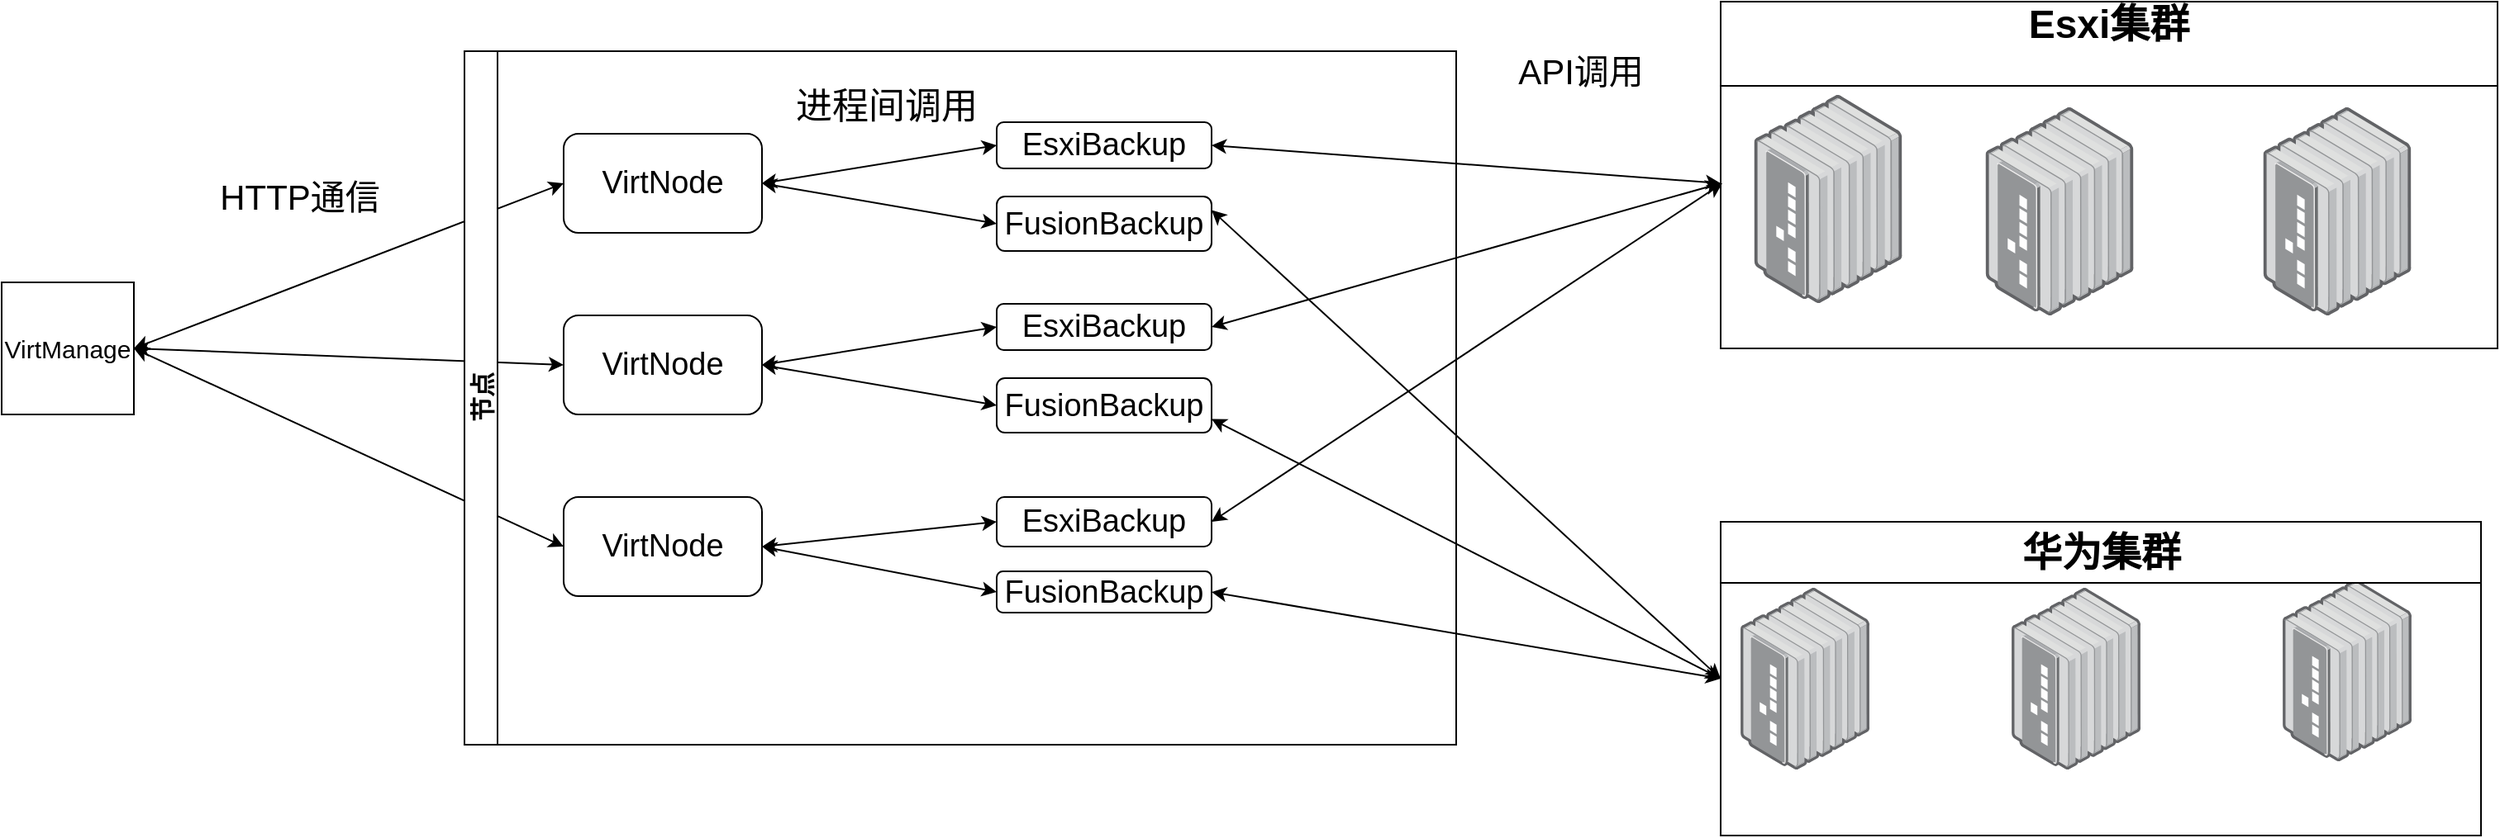 <mxfile version="10.6.0" type="device"><diagram id="ZjXONjSaF2G0ZfcGpqUT" name="第 1 页"><mxGraphModel dx="1956" dy="2260" grid="1" gridSize="10" guides="1" tooltips="1" connect="1" arrows="1" fold="1" page="1" pageScale="1" pageWidth="827" pageHeight="1169" math="0" shadow="0"><root><mxCell id="0"/><mxCell id="1" parent="0"/><mxCell id="EWBtHPqPxVa71LX_YTHy-1" value="VirtManage" style="whiteSpace=wrap;html=1;aspect=fixed;fontSize=15;" vertex="1" parent="1"><mxGeometry x="70" y="160" width="80" height="80" as="geometry"/></mxCell><mxCell id="EWBtHPqPxVa71LX_YTHy-3" value="VirtNode&lt;br style=&quot;font-size: 19px;&quot;&gt;" style="rounded=1;whiteSpace=wrap;html=1;fontSize=19;" vertex="1" parent="1"><mxGeometry x="410" y="70" width="120" height="60" as="geometry"/></mxCell><mxCell id="EWBtHPqPxVa71LX_YTHy-4" value="&lt;span style=&quot;font-size: 19px;&quot;&gt;VirtNode&lt;/span&gt;" style="rounded=1;whiteSpace=wrap;html=1;fontSize=19;" vertex="1" parent="1"><mxGeometry x="410" y="180" width="120" height="60" as="geometry"/></mxCell><mxCell id="EWBtHPqPxVa71LX_YTHy-5" value="&lt;span style=&quot;font-size: 19px;&quot;&gt;VirtNode&lt;/span&gt;" style="rounded=1;whiteSpace=wrap;html=1;fontSize=19;" vertex="1" parent="1"><mxGeometry x="410" y="290" width="120" height="60" as="geometry"/></mxCell><mxCell id="EWBtHPqPxVa71LX_YTHy-6" value="" style="endArrow=classic;startArrow=classic;html=1;entryX=0;entryY=0.5;entryDx=0;entryDy=0;exitX=1;exitY=0.5;exitDx=0;exitDy=0;fontSize=19;" edge="1" parent="1" source="EWBtHPqPxVa71LX_YTHy-1" target="EWBtHPqPxVa71LX_YTHy-3"><mxGeometry width="50" height="50" relative="1" as="geometry"><mxPoint x="150" y="185" as="sourcePoint"/><mxPoint x="200" y="135" as="targetPoint"/></mxGeometry></mxCell><mxCell id="EWBtHPqPxVa71LX_YTHy-7" value="" style="endArrow=classic;startArrow=classic;html=1;entryX=0;entryY=0.5;entryDx=0;entryDy=0;exitX=1;exitY=0.5;exitDx=0;exitDy=0;fontSize=19;" edge="1" parent="1" source="EWBtHPqPxVa71LX_YTHy-1" target="EWBtHPqPxVa71LX_YTHy-4"><mxGeometry width="50" height="50" relative="1" as="geometry"><mxPoint x="140" y="235" as="sourcePoint"/><mxPoint x="190" y="185" as="targetPoint"/></mxGeometry></mxCell><mxCell id="EWBtHPqPxVa71LX_YTHy-8" value="" style="endArrow=classic;startArrow=classic;html=1;entryX=0;entryY=0.5;entryDx=0;entryDy=0;exitX=1;exitY=0.5;exitDx=0;exitDy=0;fontSize=19;" edge="1" parent="1" source="EWBtHPqPxVa71LX_YTHy-1" target="EWBtHPqPxVa71LX_YTHy-5"><mxGeometry width="50" height="50" relative="1" as="geometry"><mxPoint x="190" y="265" as="sourcePoint"/><mxPoint x="240" y="215" as="targetPoint"/></mxGeometry></mxCell><mxCell id="EWBtHPqPxVa71LX_YTHy-14" value="EsxiBackup" style="rounded=1;whiteSpace=wrap;html=1;fontSize=19;" vertex="1" parent="1"><mxGeometry x="672" y="290" width="130" height="30" as="geometry"/></mxCell><mxCell id="EWBtHPqPxVa71LX_YTHy-15" value="FusionBackup&lt;br style=&quot;font-size: 19px;&quot;&gt;" style="rounded=1;whiteSpace=wrap;html=1;fontSize=19;" vertex="1" parent="1"><mxGeometry x="672" y="335" width="130" height="25" as="geometry"/></mxCell><mxCell id="EWBtHPqPxVa71LX_YTHy-18" value="" style="endArrow=classic;startArrow=classic;html=1;entryX=0;entryY=0.5;entryDx=0;entryDy=0;exitX=1;exitY=0.5;exitDx=0;exitDy=0;fontSize=19;" edge="1" parent="1" source="EWBtHPqPxVa71LX_YTHy-5" target="EWBtHPqPxVa71LX_YTHy-14"><mxGeometry width="50" height="50" relative="1" as="geometry"><mxPoint x="545" y="330" as="sourcePoint"/><mxPoint x="595" y="280" as="targetPoint"/></mxGeometry></mxCell><mxCell id="EWBtHPqPxVa71LX_YTHy-19" value="" style="endArrow=classic;startArrow=classic;html=1;entryX=0;entryY=0.5;entryDx=0;entryDy=0;exitX=1;exitY=0.5;exitDx=0;exitDy=0;fontSize=19;" edge="1" parent="1" source="EWBtHPqPxVa71LX_YTHy-5" target="EWBtHPqPxVa71LX_YTHy-15"><mxGeometry width="50" height="50" relative="1" as="geometry"><mxPoint x="540" y="410" as="sourcePoint"/><mxPoint x="590" y="360" as="targetPoint"/></mxGeometry></mxCell><mxCell id="EWBtHPqPxVa71LX_YTHy-20" value="EsxiBackup" style="rounded=1;whiteSpace=wrap;html=1;fontSize=19;" vertex="1" parent="1"><mxGeometry x="672" y="173" width="130" height="28" as="geometry"/></mxCell><mxCell id="EWBtHPqPxVa71LX_YTHy-21" value="FusionBackup&lt;br style=&quot;font-size: 19px;&quot;&gt;" style="rounded=1;whiteSpace=wrap;html=1;fontSize=19;" vertex="1" parent="1"><mxGeometry x="672" y="218" width="130" height="33" as="geometry"/></mxCell><mxCell id="EWBtHPqPxVa71LX_YTHy-22" value="EsxiBackup" style="rounded=1;whiteSpace=wrap;html=1;fontSize=19;" vertex="1" parent="1"><mxGeometry x="672" y="63" width="130" height="28" as="geometry"/></mxCell><mxCell id="EWBtHPqPxVa71LX_YTHy-23" value="FusionBackup&lt;br style=&quot;font-size: 19px;&quot;&gt;" style="rounded=1;whiteSpace=wrap;html=1;fontSize=19;" vertex="1" parent="1"><mxGeometry x="672" y="108" width="130" height="33" as="geometry"/></mxCell><mxCell id="EWBtHPqPxVa71LX_YTHy-24" value="" style="endArrow=classic;startArrow=classic;html=1;entryX=0;entryY=0.5;entryDx=0;entryDy=0;exitX=1;exitY=0.5;exitDx=0;exitDy=0;fontSize=19;" edge="1" parent="1" source="EWBtHPqPxVa71LX_YTHy-3" target="EWBtHPqPxVa71LX_YTHy-22"><mxGeometry width="50" height="50" relative="1" as="geometry"><mxPoint x="530" y="117.5" as="sourcePoint"/><mxPoint x="580" y="67.5" as="targetPoint"/></mxGeometry></mxCell><mxCell id="EWBtHPqPxVa71LX_YTHy-25" value="" style="endArrow=classic;startArrow=classic;html=1;entryX=0;entryY=0.5;entryDx=0;entryDy=0;exitX=1;exitY=0.5;exitDx=0;exitDy=0;fontSize=19;" edge="1" parent="1" source="EWBtHPqPxVa71LX_YTHy-3" target="EWBtHPqPxVa71LX_YTHy-23"><mxGeometry width="50" height="50" relative="1" as="geometry"><mxPoint x="70" y="440" as="sourcePoint"/><mxPoint x="120" y="390" as="targetPoint"/></mxGeometry></mxCell><mxCell id="EWBtHPqPxVa71LX_YTHy-26" value="" style="endArrow=classic;startArrow=classic;html=1;entryX=0;entryY=0.5;entryDx=0;entryDy=0;exitX=1;exitY=0.5;exitDx=0;exitDy=0;fontSize=19;" edge="1" parent="1" source="EWBtHPqPxVa71LX_YTHy-4" target="EWBtHPqPxVa71LX_YTHy-20"><mxGeometry width="50" height="50" relative="1" as="geometry"><mxPoint x="545" y="202.5" as="sourcePoint"/><mxPoint x="595" y="152.5" as="targetPoint"/></mxGeometry></mxCell><mxCell id="EWBtHPqPxVa71LX_YTHy-27" value="" style="endArrow=classic;startArrow=classic;html=1;entryX=0;entryY=0.5;entryDx=0;entryDy=0;exitX=1;exitY=0.5;exitDx=0;exitDy=0;fontSize=19;" edge="1" parent="1" source="EWBtHPqPxVa71LX_YTHy-4" target="EWBtHPqPxVa71LX_YTHy-21"><mxGeometry width="50" height="50" relative="1" as="geometry"><mxPoint x="60" y="520" as="sourcePoint"/><mxPoint x="110" y="470" as="targetPoint"/></mxGeometry></mxCell><mxCell id="EWBtHPqPxVa71LX_YTHy-33" value="" style="endArrow=classic;startArrow=classic;html=1;entryX=1;entryY=0.5;entryDx=0;entryDy=0;" edge="1" parent="1" target="EWBtHPqPxVa71LX_YTHy-14"><mxGeometry width="50" height="50" relative="1" as="geometry"><mxPoint x="1111" y="100" as="sourcePoint"/><mxPoint x="438" y="410" as="targetPoint"/></mxGeometry></mxCell><mxCell id="EWBtHPqPxVa71LX_YTHy-34" value="" style="endArrow=classic;startArrow=classic;html=1;entryX=1;entryY=0.5;entryDx=0;entryDy=0;" edge="1" parent="1" target="EWBtHPqPxVa71LX_YTHy-20"><mxGeometry width="50" height="50" relative="1" as="geometry"><mxPoint x="1110" y="100" as="sourcePoint"/><mxPoint x="140" y="445" as="targetPoint"/></mxGeometry></mxCell><mxCell id="EWBtHPqPxVa71LX_YTHy-35" value="" style="endArrow=classic;startArrow=classic;html=1;exitX=1;exitY=0.5;exitDx=0;exitDy=0;" edge="1" parent="1" source="EWBtHPqPxVa71LX_YTHy-22"><mxGeometry width="50" height="50" relative="1" as="geometry"><mxPoint x="80" y="575" as="sourcePoint"/><mxPoint x="1110" y="100" as="targetPoint"/></mxGeometry></mxCell><mxCell id="EWBtHPqPxVa71LX_YTHy-36" value="" style="endArrow=classic;startArrow=classic;html=1;exitX=1;exitY=0.25;exitDx=0;exitDy=0;entryX=0;entryY=0.5;entryDx=0;entryDy=0;" edge="1" parent="1" source="EWBtHPqPxVa71LX_YTHy-23" target="EWBtHPqPxVa71LX_YTHy-44"><mxGeometry width="50" height="50" relative="1" as="geometry"><mxPoint x="70" y="655" as="sourcePoint"/><mxPoint x="1110" y="399" as="targetPoint"/></mxGeometry></mxCell><mxCell id="EWBtHPqPxVa71LX_YTHy-37" value="" style="endArrow=classic;startArrow=classic;html=1;exitX=1;exitY=0.75;exitDx=0;exitDy=0;entryX=0;entryY=0.5;entryDx=0;entryDy=0;" edge="1" parent="1" source="EWBtHPqPxVa71LX_YTHy-21" target="EWBtHPqPxVa71LX_YTHy-44"><mxGeometry width="50" height="50" relative="1" as="geometry"><mxPoint x="60" y="735" as="sourcePoint"/><mxPoint x="1120" y="550" as="targetPoint"/></mxGeometry></mxCell><mxCell id="EWBtHPqPxVa71LX_YTHy-38" value="" style="endArrow=classic;startArrow=classic;html=1;exitX=1;exitY=0.5;exitDx=0;exitDy=0;entryX=0;entryY=0.5;entryDx=0;entryDy=0;" edge="1" parent="1" source="EWBtHPqPxVa71LX_YTHy-15" target="EWBtHPqPxVa71LX_YTHy-44"><mxGeometry width="50" height="50" relative="1" as="geometry"><mxPoint x="50" y="815" as="sourcePoint"/><mxPoint x="1120" y="550" as="targetPoint"/></mxGeometry></mxCell><mxCell id="EWBtHPqPxVa71LX_YTHy-46" value="" style="group" vertex="1" connectable="0" parent="1"><mxGeometry x="1110" y="-10" width="470" height="210" as="geometry"/></mxCell><mxCell id="EWBtHPqPxVa71LX_YTHy-28" value="" style="points=[];aspect=fixed;html=1;align=center;shadow=0;dashed=0;image;image=img/lib/allied_telesis/switch/Industrial_Ethernet_IE200.svg;" vertex="1" parent="EWBtHPqPxVa71LX_YTHy-46"><mxGeometry x="20" y="56.5" width="90" height="126" as="geometry"/></mxCell><mxCell id="EWBtHPqPxVa71LX_YTHy-39" value="" style="points=[];aspect=fixed;html=1;align=center;shadow=0;dashed=0;image;image=img/lib/allied_telesis/switch/Industrial_Ethernet_IE200.svg;" vertex="1" parent="EWBtHPqPxVa71LX_YTHy-46"><mxGeometry x="160" y="64" width="90" height="126" as="geometry"/></mxCell><mxCell id="EWBtHPqPxVa71LX_YTHy-40" value="" style="points=[];aspect=fixed;html=1;align=center;shadow=0;dashed=0;image;image=img/lib/allied_telesis/switch/Industrial_Ethernet_IE200.svg;" vertex="1" parent="EWBtHPqPxVa71LX_YTHy-46"><mxGeometry x="328" y="64" width="90" height="126" as="geometry"/></mxCell><mxCell id="EWBtHPqPxVa71LX_YTHy-43" value="Esxi集群&#10;" style="swimlane;fontSize=24;startSize=51;" vertex="1" parent="EWBtHPqPxVa71LX_YTHy-46"><mxGeometry width="470" height="210" as="geometry"/></mxCell><mxCell id="EWBtHPqPxVa71LX_YTHy-47" value="" style="group" vertex="1" connectable="0" parent="1"><mxGeometry x="1110" y="305" width="460" height="190" as="geometry"/></mxCell><mxCell id="EWBtHPqPxVa71LX_YTHy-32" value="" style="points=[];aspect=fixed;html=1;align=center;shadow=0;dashed=0;image;image=img/lib/allied_telesis/switch/Industrial_Ethernet_IE200.svg;" vertex="1" parent="EWBtHPqPxVa71LX_YTHy-47"><mxGeometry x="12" y="40" width="78" height="110" as="geometry"/></mxCell><mxCell id="EWBtHPqPxVa71LX_YTHy-41" value="" style="points=[];aspect=fixed;html=1;align=center;shadow=0;dashed=0;image;image=img/lib/allied_telesis/switch/Industrial_Ethernet_IE200.svg;" vertex="1" parent="EWBtHPqPxVa71LX_YTHy-47"><mxGeometry x="176" y="40" width="78" height="110" as="geometry"/></mxCell><mxCell id="EWBtHPqPxVa71LX_YTHy-42" value="" style="points=[];aspect=fixed;html=1;align=center;shadow=0;dashed=0;image;image=img/lib/allied_telesis/switch/Industrial_Ethernet_IE200.svg;" vertex="1" parent="EWBtHPqPxVa71LX_YTHy-47"><mxGeometry x="340" y="35" width="78" height="110" as="geometry"/></mxCell><mxCell id="EWBtHPqPxVa71LX_YTHy-44" value="&lt;font style=&quot;font-size: 24px&quot;&gt;华为集群&lt;/font&gt;" style="swimlane;html=1;startSize=37;horizontal=1;containerType=tree;" vertex="1" parent="EWBtHPqPxVa71LX_YTHy-47"><mxGeometry width="460" height="190" as="geometry"/></mxCell><mxCell id="EWBtHPqPxVa71LX_YTHy-51" value="节点" style="swimlane;html=1;horizontal=0;startSize=20;fontSize=15;" vertex="1" parent="1"><mxGeometry x="350" y="20" width="600" height="420" as="geometry"/></mxCell><mxCell id="EWBtHPqPxVa71LX_YTHy-55" value="进程间调用&lt;br style=&quot;font-size: 22px;&quot;&gt;" style="text;html=1;resizable=0;autosize=1;align=center;verticalAlign=middle;points=[];fillColor=none;strokeColor=none;rounded=0;fontSize=22;" vertex="1" parent="EWBtHPqPxVa71LX_YTHy-51"><mxGeometry x="210" y="24" width="90" height="20" as="geometry"/></mxCell><mxCell id="EWBtHPqPxVa71LX_YTHy-53" value="HTTP通信" style="text;html=1;resizable=0;autosize=1;align=center;verticalAlign=middle;points=[];fillColor=none;strokeColor=none;rounded=0;fontSize=21;" vertex="1" parent="1"><mxGeometry x="210" y="98" width="80" height="20" as="geometry"/></mxCell><mxCell id="EWBtHPqPxVa71LX_YTHy-56" value="API调用&lt;br&gt;" style="text;html=1;resizable=0;autosize=1;align=center;verticalAlign=middle;points=[];fillColor=none;strokeColor=none;rounded=0;fontSize=21;" vertex="1" parent="1"><mxGeometry x="980" y="16.5" width="90" height="30" as="geometry"/></mxCell></root></mxGraphModel></diagram></mxfile>